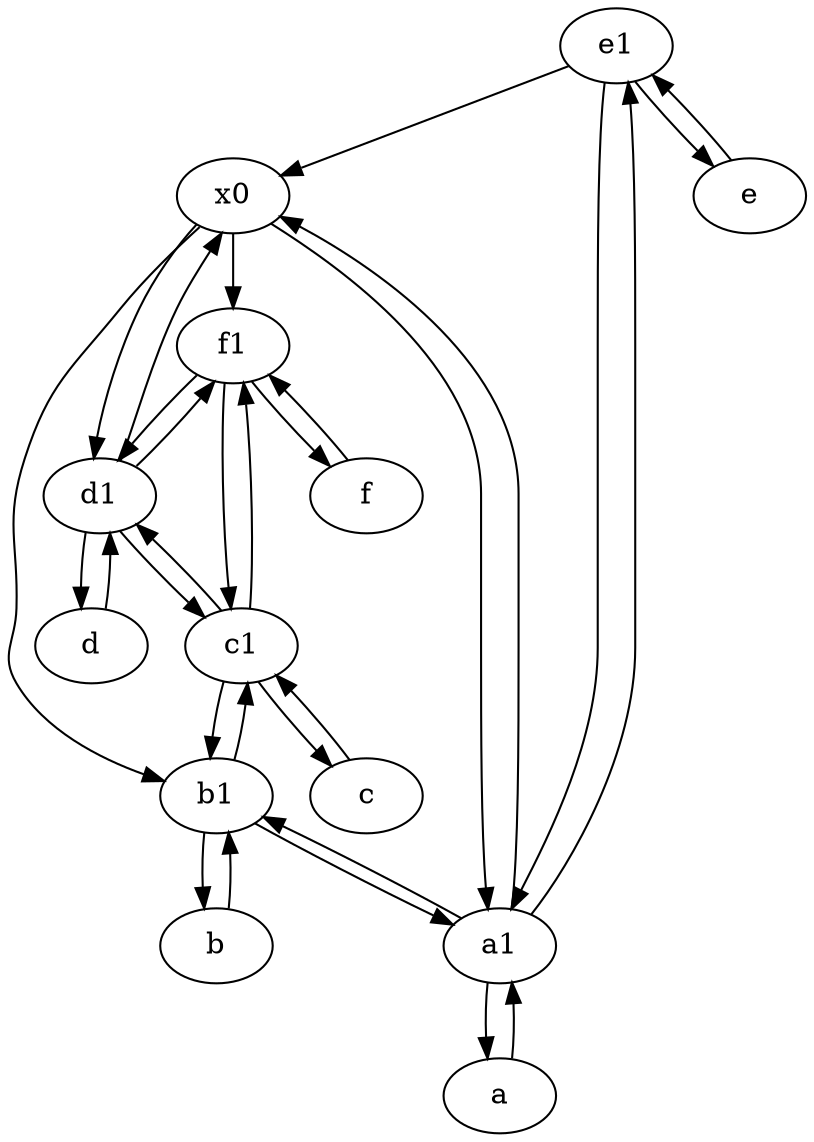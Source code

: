 digraph  {
	e1 [pos="25,45!"];
	x0;
	b [pos="50,20!"];
	a [pos="40,10!"];
	f1;
	a1 [pos="40,15!"];
	c [pos="20,10!"];
	d1 [pos="25,30!"];
	d [pos="20,30!"];
	f [pos="15,45!"];
	c1 [pos="30,15!"];
	b1 [pos="45,20!"];
	e [pos="30,50!"];
	b -> b1;
	e -> e1;
	f -> f1;
	c1 -> d1;
	e1 -> a1;
	f1 -> d1;
	a1 -> b1;
	b1 -> a1;
	x0 -> a1;
	e1 -> e;
	x0 -> f1;
	c1 -> b1;
	e1 -> x0;
	f1 -> c1;
	x0 -> d1;
	b1 -> c1;
	d1 -> f1;
	a -> a1;
	x0 -> b1;
	d -> d1;
	d1 -> c1;
	d1 -> x0;
	d1 -> d;
	c1 -> c;
	a1 -> e1;
	c -> c1;
	c1 -> f1;
	a1 -> x0;
	a1 -> a;
	b1 -> b;
	f1 -> f;

	}